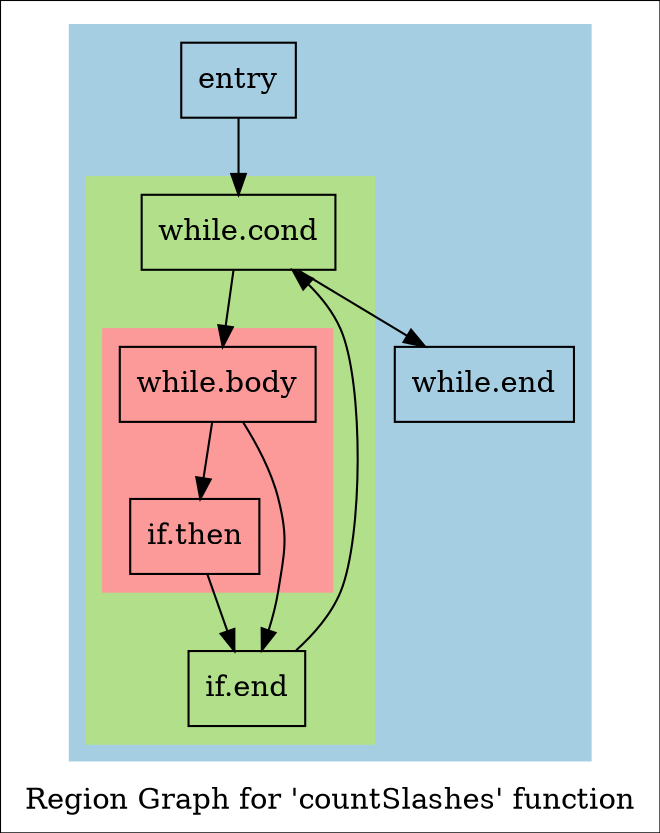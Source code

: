 digraph "Region Graph for 'countSlashes' function" {
	label="Region Graph for 'countSlashes' function";

	Node0x9df440 [shape=record,label="{entry}"];
	Node0x9df440 -> Node0xa25ad0;
	Node0xa25ad0 [shape=record,label="{while.cond}"];
	Node0xa25ad0 -> Node0xa03a30;
	Node0xa25ad0 -> Node0x9fa0e0;
	Node0xa03a30 [shape=record,label="{while.body}"];
	Node0xa03a30 -> Node0x9b8e10;
	Node0xa03a30 -> Node0xa31520;
	Node0x9b8e10 [shape=record,label="{if.then}"];
	Node0x9b8e10 -> Node0xa31520;
	Node0xa31520 [shape=record,label="{if.end}"];
	Node0xa31520 -> Node0xa25ad0[constraint=false];
	Node0x9fa0e0 [shape=record,label="{while.end}"];
	colorscheme = "paired12"
        subgraph cluster_0xa65a80 {
          label = "";
          style = filled;
          color = 1
          subgraph cluster_0xa97a40 {
            label = "";
            style = filled;
            color = 3
            subgraph cluster_0xa64050 {
              label = "";
              style = filled;
              color = 5
              Node0xa03a30;
              Node0x9b8e10;
            }
            Node0xa25ad0;
            Node0xa31520;
          }
          Node0x9df440;
          Node0x9fa0e0;
        }
}
